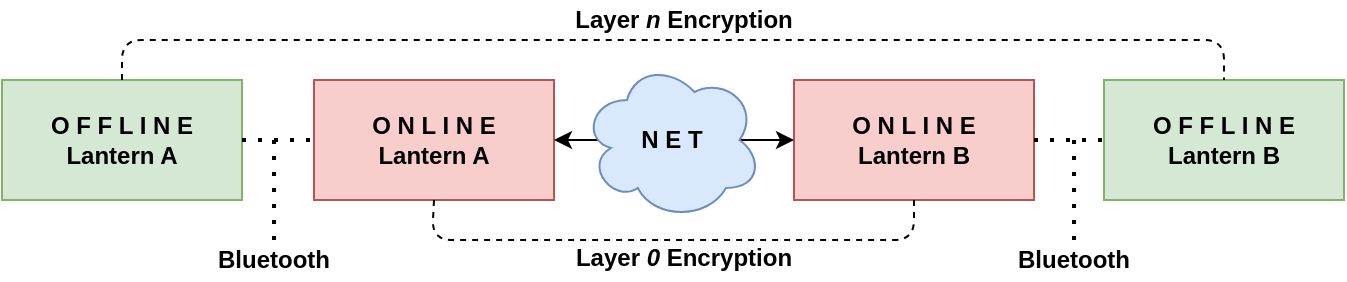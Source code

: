 <mxfile version="13.9.7" type="device"><diagram id="ggZG0zN019yG8q20Rfre" name="Page-1"><mxGraphModel dx="1280" dy="715" grid="1" gridSize="10" guides="1" tooltips="1" connect="1" arrows="1" fold="1" page="1" pageScale="1" pageWidth="850" pageHeight="1100" math="0" shadow="0"><root><mxCell id="0"/><mxCell id="1" parent="0"/><mxCell id="8CrnlVaQhXip27kdNDhG-1" value="O F F L I N E&lt;br&gt;Lantern A" style="rounded=0;whiteSpace=wrap;html=1;fillColor=#d5e8d4;strokeColor=#82b366;fontStyle=1" vertex="1" parent="1"><mxGeometry x="30" y="60" width="120" height="60" as="geometry"/></mxCell><mxCell id="8CrnlVaQhXip27kdNDhG-2" value="O N L I N E&lt;br&gt;Lantern B" style="rounded=0;whiteSpace=wrap;html=1;fillColor=#f8cecc;strokeColor=#b85450;fontStyle=1" vertex="1" parent="1"><mxGeometry x="426" y="60" width="120" height="60" as="geometry"/></mxCell><mxCell id="8CrnlVaQhXip27kdNDhG-3" value="O N L I N E&lt;br&gt;Lantern A" style="rounded=0;whiteSpace=wrap;html=1;fillColor=#f8cecc;strokeColor=#b85450;fontStyle=1" vertex="1" parent="1"><mxGeometry x="186" y="60" width="120" height="60" as="geometry"/></mxCell><mxCell id="8CrnlVaQhXip27kdNDhG-4" value="O F F L I N E&lt;br&gt;Lantern B" style="rounded=0;whiteSpace=wrap;html=1;fillColor=#d5e8d4;strokeColor=#82b366;fontStyle=1" vertex="1" parent="1"><mxGeometry x="581" y="60" width="120" height="60" as="geometry"/></mxCell><mxCell id="8CrnlVaQhXip27kdNDhG-5" value="" style="endArrow=none;dashed=1;html=1;dashPattern=1 3;strokeWidth=2;exitX=1;exitY=0.5;exitDx=0;exitDy=0;entryX=0;entryY=0.5;entryDx=0;entryDy=0;" edge="1" parent="1" source="8CrnlVaQhXip27kdNDhG-1" target="8CrnlVaQhXip27kdNDhG-3"><mxGeometry width="50" height="50" relative="1" as="geometry"><mxPoint x="346" y="260" as="sourcePoint"/><mxPoint x="396" y="210" as="targetPoint"/></mxGeometry></mxCell><mxCell id="8CrnlVaQhXip27kdNDhG-6" value="" style="endArrow=none;dashed=1;html=1;dashPattern=1 3;strokeWidth=2;exitX=1;exitY=0.5;exitDx=0;exitDy=0;entryX=0;entryY=0.5;entryDx=0;entryDy=0;" edge="1" parent="1" source="8CrnlVaQhXip27kdNDhG-2" target="8CrnlVaQhXip27kdNDhG-4"><mxGeometry width="50" height="50" relative="1" as="geometry"><mxPoint x="586" y="300" as="sourcePoint"/><mxPoint x="636" y="250" as="targetPoint"/></mxGeometry></mxCell><mxCell id="8CrnlVaQhXip27kdNDhG-7" value="" style="endArrow=classic;html=1;entryX=0;entryY=0.5;entryDx=0;entryDy=0;startArrow=classic;startFill=1;" edge="1" parent="1" source="8CrnlVaQhXip27kdNDhG-3" target="8CrnlVaQhXip27kdNDhG-2"><mxGeometry relative="1" as="geometry"><mxPoint x="336" y="370" as="sourcePoint"/><mxPoint x="436" y="370" as="targetPoint"/></mxGeometry></mxCell><mxCell id="8CrnlVaQhXip27kdNDhG-8" value="N E T" style="ellipse;shape=cloud;whiteSpace=wrap;html=1;fontFamily=Helvetica;fontSize=12;align=center;strokeColor=#6c8ebf;fillColor=#dae8fc;fontStyle=1" vertex="1" parent="8CrnlVaQhXip27kdNDhG-7"><mxGeometry width="90" height="80" relative="1" as="geometry"><mxPoint x="-46" y="-40" as="offset"/></mxGeometry></mxCell><mxCell id="8CrnlVaQhXip27kdNDhG-17" value="Bluetooth" style="text;html=1;strokeColor=none;fillColor=none;align=center;verticalAlign=middle;whiteSpace=wrap;rounded=0;fontStyle=1" vertex="1" parent="1"><mxGeometry x="136" y="140" width="60" height="20" as="geometry"/></mxCell><mxCell id="8CrnlVaQhXip27kdNDhG-18" value="Bluetooth" style="text;html=1;strokeColor=none;fillColor=none;align=center;verticalAlign=middle;whiteSpace=wrap;rounded=0;fontStyle=1" vertex="1" parent="1"><mxGeometry x="536" y="140" width="60" height="20" as="geometry"/></mxCell><mxCell id="8CrnlVaQhXip27kdNDhG-19" value="" style="endArrow=none;dashed=1;html=1;dashPattern=1 3;strokeWidth=2;entryX=0.5;entryY=0;entryDx=0;entryDy=0;" edge="1" parent="1" target="8CrnlVaQhXip27kdNDhG-17"><mxGeometry width="50" height="50" relative="1" as="geometry"><mxPoint x="166" y="90" as="sourcePoint"/><mxPoint x="396" y="190" as="targetPoint"/></mxGeometry></mxCell><mxCell id="8CrnlVaQhXip27kdNDhG-20" value="" style="endArrow=none;dashed=1;html=1;dashPattern=1 3;strokeWidth=2;exitX=0.5;exitY=0;exitDx=0;exitDy=0;" edge="1" parent="1" source="8CrnlVaQhXip27kdNDhG-18"><mxGeometry width="50" height="50" relative="1" as="geometry"><mxPoint x="516" y="280" as="sourcePoint"/><mxPoint x="566" y="90" as="targetPoint"/></mxGeometry></mxCell><mxCell id="8CrnlVaQhXip27kdNDhG-21" value="" style="endArrow=none;html=1;exitX=0.5;exitY=0;exitDx=0;exitDy=0;entryX=0.5;entryY=0;entryDx=0;entryDy=0;dashed=1;" edge="1" parent="1" source="8CrnlVaQhXip27kdNDhG-1" target="8CrnlVaQhXip27kdNDhG-4"><mxGeometry width="50" height="50" relative="1" as="geometry"><mxPoint x="156" as="sourcePoint"/><mxPoint x="206" y="-50" as="targetPoint"/><Array as="points"><mxPoint x="90" y="40"/><mxPoint x="641" y="40"/></Array></mxGeometry></mxCell><mxCell id="8CrnlVaQhXip27kdNDhG-29" value="" style="endArrow=none;html=1;exitX=0.5;exitY=1;exitDx=0;exitDy=0;entryX=0.5;entryY=1;entryDx=0;entryDy=0;dashed=1;" edge="1" parent="1" source="8CrnlVaQhXip27kdNDhG-3" target="8CrnlVaQhXip27kdNDhG-2"><mxGeometry width="50" height="50" relative="1" as="geometry"><mxPoint x="245" y="180" as="sourcePoint"/><mxPoint x="796" y="180" as="targetPoint"/><Array as="points"><mxPoint x="245" y="140"/><mxPoint x="366" y="140"/><mxPoint x="486" y="140"/></Array></mxGeometry></mxCell><mxCell id="8CrnlVaQhXip27kdNDhG-30" value="Layer &lt;i&gt;0&lt;/i&gt; Encryption" style="text;html=1;strokeColor=none;fillColor=none;align=center;verticalAlign=middle;whiteSpace=wrap;rounded=0;fontStyle=1" vertex="1" parent="1"><mxGeometry x="306" y="139" width="130" height="20" as="geometry"/></mxCell><mxCell id="8CrnlVaQhXip27kdNDhG-32" value="Layer &lt;i&gt;n&lt;/i&gt; Encryption" style="text;html=1;strokeColor=none;fillColor=none;align=center;verticalAlign=middle;whiteSpace=wrap;rounded=0;fontStyle=1" vertex="1" parent="1"><mxGeometry x="306" y="20" width="130" height="20" as="geometry"/></mxCell></root></mxGraphModel></diagram></mxfile>